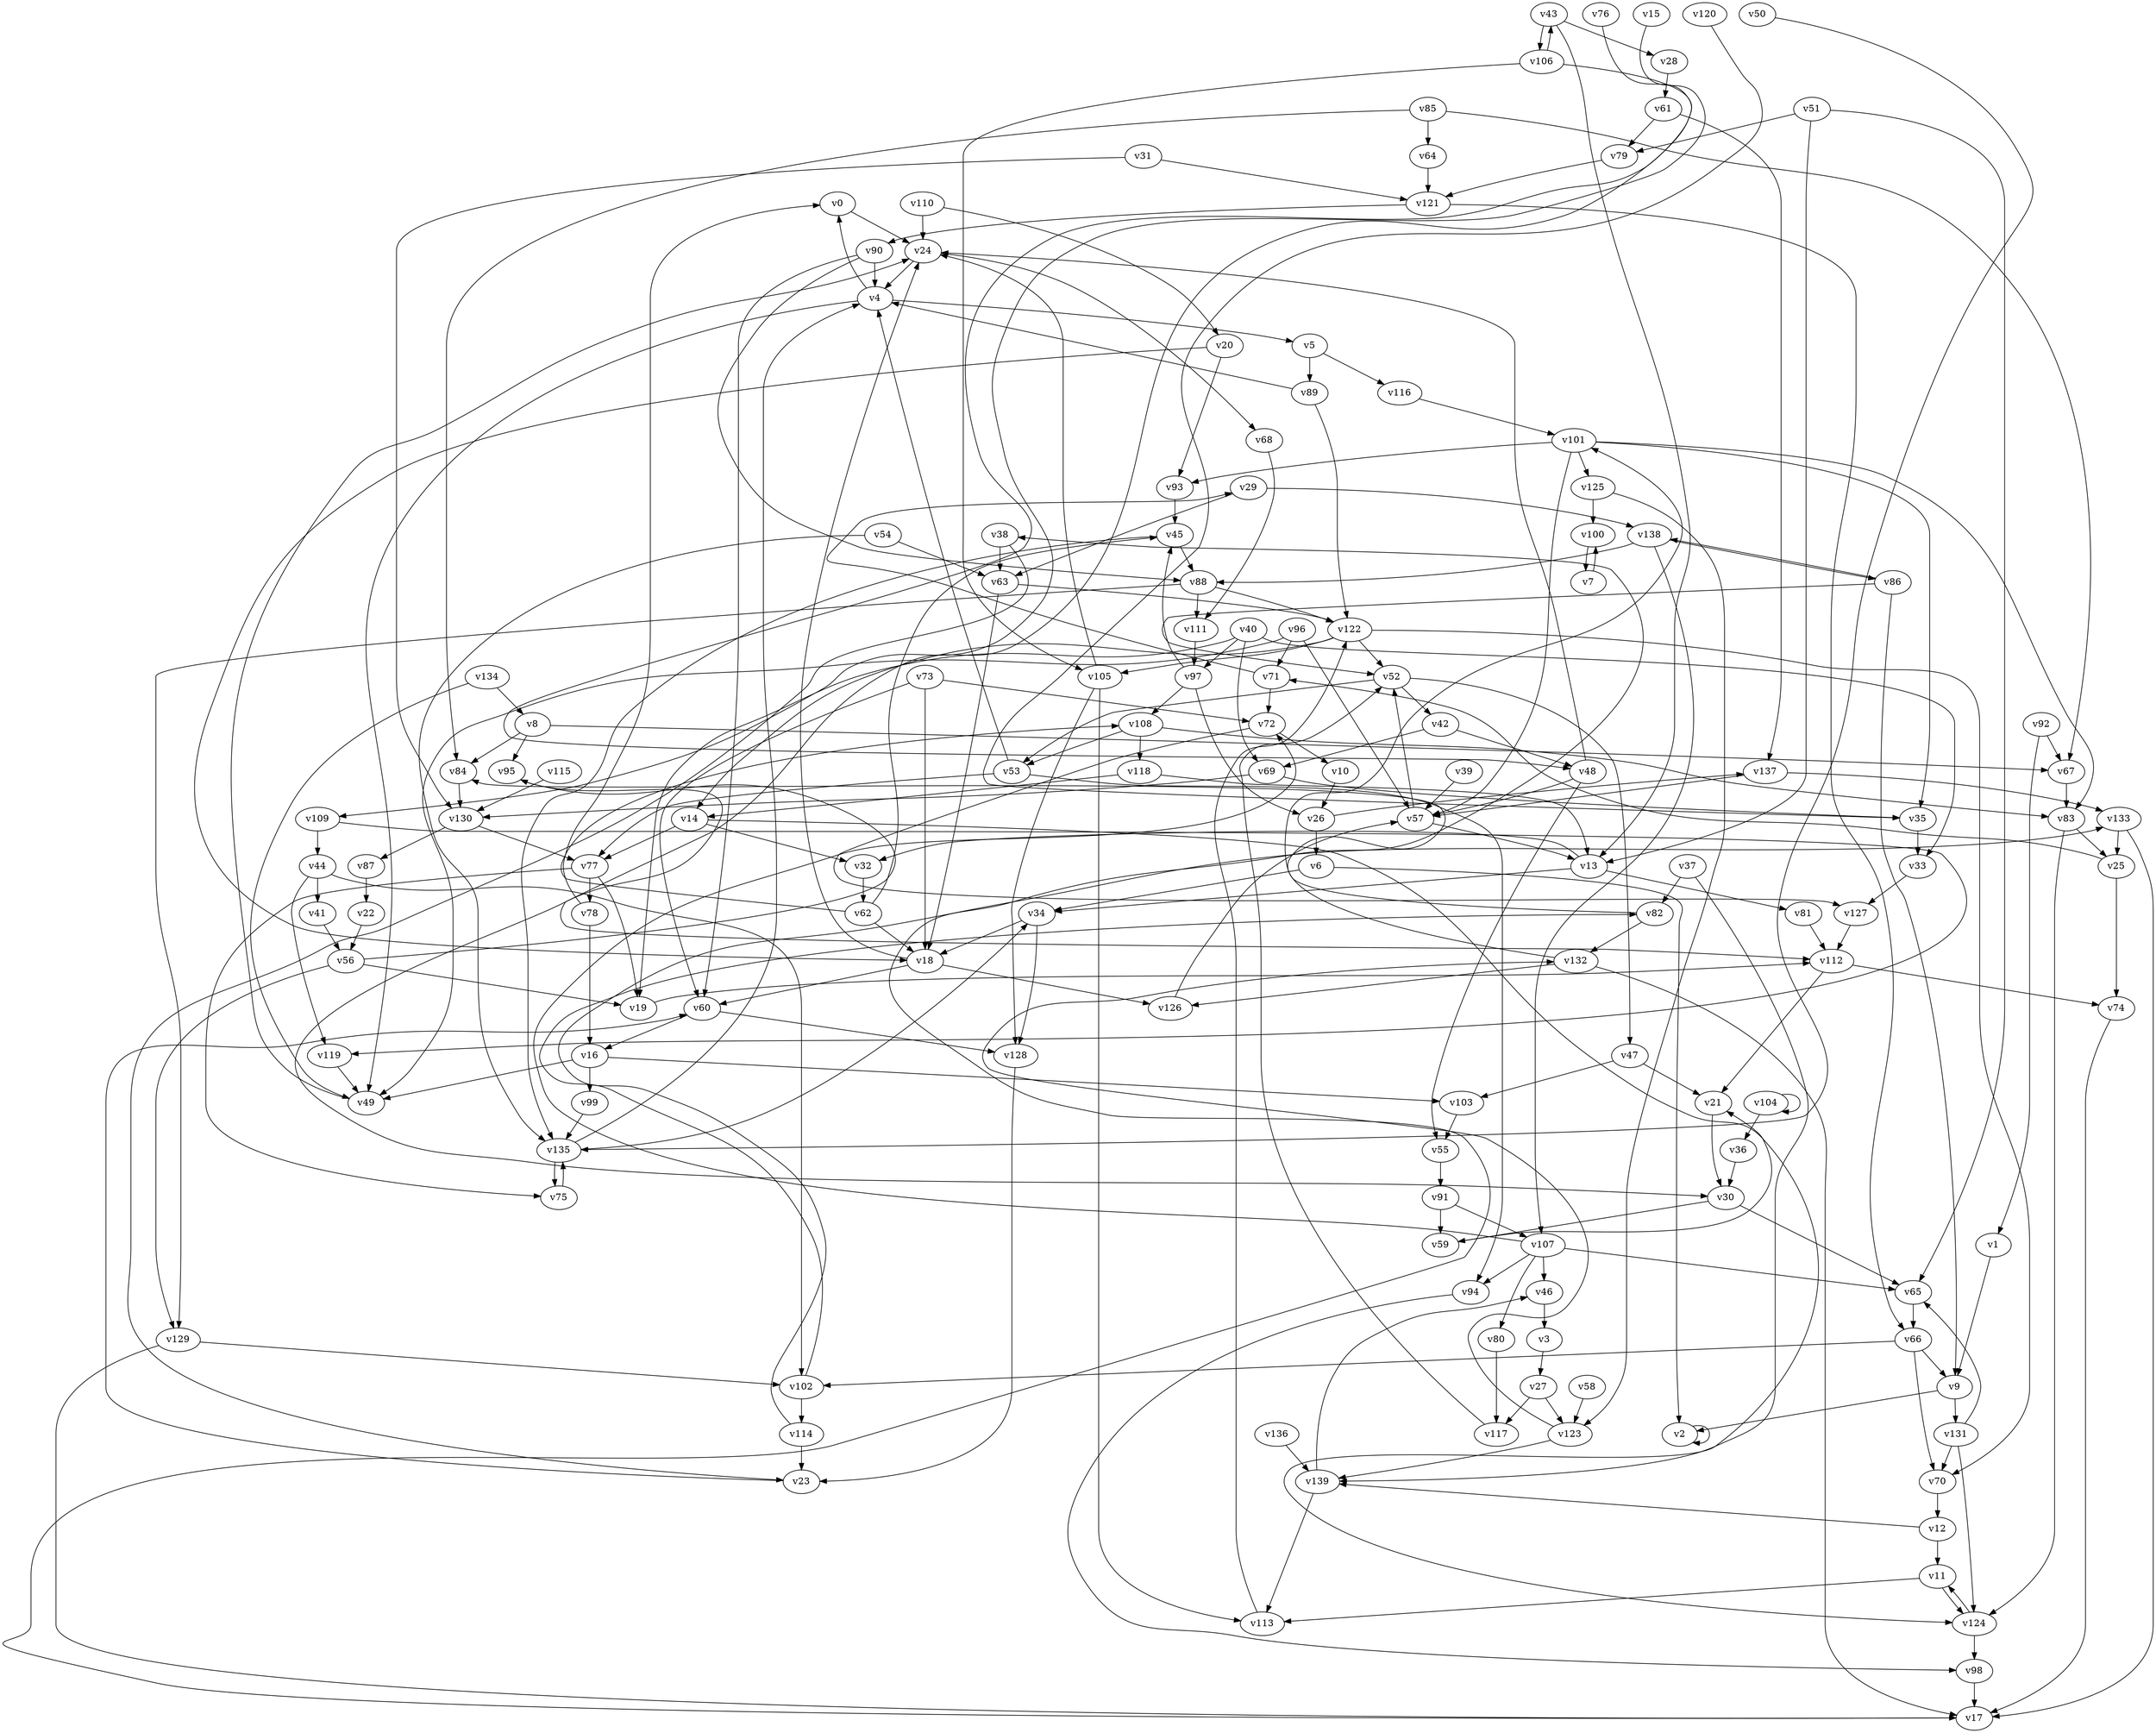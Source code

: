 // Benchmark game 204 - 140 vertices
// time_bound: 13
// targets: v92
digraph G {
    v0 [name="v0", player=0];
    v1 [name="v1", player=1];
    v2 [name="v2", player=0];
    v3 [name="v3", player=1];
    v4 [name="v4", player=0];
    v5 [name="v5", player=0];
    v6 [name="v6", player=0];
    v7 [name="v7", player=0];
    v8 [name="v8", player=0];
    v9 [name="v9", player=0];
    v10 [name="v10", player=0];
    v11 [name="v11", player=1];
    v12 [name="v12", player=1];
    v13 [name="v13", player=0];
    v14 [name="v14", player=1];
    v15 [name="v15", player=1];
    v16 [name="v16", player=1];
    v17 [name="v17", player=0];
    v18 [name="v18", player=0];
    v19 [name="v19", player=1];
    v20 [name="v20", player=1];
    v21 [name="v21", player=1];
    v22 [name="v22", player=0];
    v23 [name="v23", player=1];
    v24 [name="v24", player=0];
    v25 [name="v25", player=0];
    v26 [name="v26", player=1];
    v27 [name="v27", player=1];
    v28 [name="v28", player=0];
    v29 [name="v29", player=1];
    v30 [name="v30", player=0];
    v31 [name="v31", player=0];
    v32 [name="v32", player=0];
    v33 [name="v33", player=1];
    v34 [name="v34", player=1];
    v35 [name="v35", player=0];
    v36 [name="v36", player=1];
    v37 [name="v37", player=0];
    v38 [name="v38", player=1];
    v39 [name="v39", player=0];
    v40 [name="v40", player=0];
    v41 [name="v41", player=0];
    v42 [name="v42", player=0];
    v43 [name="v43", player=0];
    v44 [name="v44", player=0];
    v45 [name="v45", player=1];
    v46 [name="v46", player=1];
    v47 [name="v47", player=1];
    v48 [name="v48", player=0];
    v49 [name="v49", player=0];
    v50 [name="v50", player=0];
    v51 [name="v51", player=1];
    v52 [name="v52", player=0];
    v53 [name="v53", player=0];
    v54 [name="v54", player=1];
    v55 [name="v55", player=1];
    v56 [name="v56", player=0];
    v57 [name="v57", player=0];
    v58 [name="v58", player=0];
    v59 [name="v59", player=1];
    v60 [name="v60", player=1];
    v61 [name="v61", player=0];
    v62 [name="v62", player=1];
    v63 [name="v63", player=1];
    v64 [name="v64", player=1];
    v65 [name="v65", player=0];
    v66 [name="v66", player=1];
    v67 [name="v67", player=1];
    v68 [name="v68", player=1];
    v69 [name="v69", player=0];
    v70 [name="v70", player=1];
    v71 [name="v71", player=0];
    v72 [name="v72", player=1];
    v73 [name="v73", player=0];
    v74 [name="v74", player=0];
    v75 [name="v75", player=1];
    v76 [name="v76", player=0];
    v77 [name="v77", player=0];
    v78 [name="v78", player=0];
    v79 [name="v79", player=0];
    v80 [name="v80", player=0];
    v81 [name="v81", player=0];
    v82 [name="v82", player=0];
    v83 [name="v83", player=1];
    v84 [name="v84", player=1];
    v85 [name="v85", player=1];
    v86 [name="v86", player=0];
    v87 [name="v87", player=1];
    v88 [name="v88", player=0];
    v89 [name="v89", player=0];
    v90 [name="v90", player=0];
    v91 [name="v91", player=1];
    v92 [name="v92", player=0, target=1];
    v93 [name="v93", player=1];
    v94 [name="v94", player=1];
    v95 [name="v95", player=1];
    v96 [name="v96", player=0];
    v97 [name="v97", player=0];
    v98 [name="v98", player=1];
    v99 [name="v99", player=0];
    v100 [name="v100", player=0];
    v101 [name="v101", player=1];
    v102 [name="v102", player=0];
    v103 [name="v103", player=1];
    v104 [name="v104", player=1];
    v105 [name="v105", player=0];
    v106 [name="v106", player=0];
    v107 [name="v107", player=0];
    v108 [name="v108", player=1];
    v109 [name="v109", player=1];
    v110 [name="v110", player=1];
    v111 [name="v111", player=0];
    v112 [name="v112", player=1];
    v113 [name="v113", player=0];
    v114 [name="v114", player=1];
    v115 [name="v115", player=1];
    v116 [name="v116", player=0];
    v117 [name="v117", player=0];
    v118 [name="v118", player=0];
    v119 [name="v119", player=0];
    v120 [name="v120", player=0];
    v121 [name="v121", player=0];
    v122 [name="v122", player=0];
    v123 [name="v123", player=0];
    v124 [name="v124", player=0];
    v125 [name="v125", player=1];
    v126 [name="v126", player=1];
    v127 [name="v127", player=0];
    v128 [name="v128", player=0];
    v129 [name="v129", player=0];
    v130 [name="v130", player=0];
    v131 [name="v131", player=1];
    v132 [name="v132", player=0];
    v133 [name="v133", player=1];
    v134 [name="v134", player=0];
    v135 [name="v135", player=0];
    v136 [name="v136", player=0];
    v137 [name="v137", player=1];
    v138 [name="v138", player=0];
    v139 [name="v139", player=1];

    v0 -> v24;
    v1 -> v9;
    v2 -> v2;
    v3 -> v27;
    v4 -> v5;
    v5 -> v89;
    v6 -> v34;
    v7 -> v100 [constraint="t >= 3"];
    v8 -> v67;
    v9 -> v2;
    v10 -> v26;
    v11 -> v124;
    v12 -> v139 [constraint="t >= 5"];
    v13 -> v32 [constraint="t < 10"];
    v14 -> v124 [constraint="t mod 2 == 0"];
    v15 -> v109 [constraint="t < 7"];
    v16 -> v99;
    v17 -> v38 [constraint="t >= 4"];
    v18 -> v126;
    v19 -> v112 [constraint="t mod 5 == 3"];
    v20 -> v18 [constraint="t mod 2 == 0"];
    v21 -> v30;
    v22 -> v56;
    v23 -> v60;
    v24 -> v68;
    v25 -> v71 [constraint="t < 7"];
    v26 -> v137 [constraint="t < 6"];
    v27 -> v123;
    v28 -> v61;
    v29 -> v63;
    v30 -> v59;
    v31 -> v130;
    v32 -> v62;
    v33 -> v127;
    v34 -> v128;
    v35 -> v33;
    v36 -> v30;
    v37 -> v139;
    v38 -> v23 [constraint="t mod 4 == 2"];
    v39 -> v57;
    v40 -> v69;
    v41 -> v56;
    v42 -> v69;
    v43 -> v13;
    v44 -> v119;
    v45 -> v88;
    v46 -> v3;
    v47 -> v21;
    v48 -> v24;
    v49 -> v24;
    v50 -> v135 [constraint="t < 13"];
    v51 -> v65;
    v52 -> v42;
    v53 -> v77;
    v54 -> v135;
    v55 -> v91;
    v56 -> v95 [constraint="t >= 2"];
    v57 -> v52;
    v58 -> v123;
    v59 -> v21 [constraint="t < 15"];
    v60 -> v16;
    v61 -> v79;
    v62 -> v108 [constraint="t >= 5"];
    v63 -> v18;
    v64 -> v121;
    v65 -> v66;
    v66 -> v70;
    v67 -> v83;
    v68 -> v111;
    v69 -> v35;
    v70 -> v12;
    v71 -> v29 [constraint="t >= 3"];
    v72 -> v127 [constraint="t mod 3 == 1"];
    v73 -> v72;
    v74 -> v17;
    v75 -> v135;
    v76 -> v48 [constraint="t mod 4 == 3"];
    v77 -> v78;
    v78 -> v16;
    v79 -> v121;
    v80 -> v117;
    v81 -> v112;
    v82 -> v101 [constraint="t mod 2 == 1"];
    v83 -> v25;
    v84 -> v130;
    v85 -> v67;
    v86 -> v52 [constraint="t mod 5 == 2"];
    v87 -> v22;
    v88 -> v122;
    v89 -> v4;
    v90 -> v88 [constraint="t >= 2"];
    v91 -> v59;
    v92 -> v1;
    v93 -> v45;
    v94 -> v98 [constraint="t < 6"];
    v95 -> v30 [constraint="t mod 4 == 2"];
    v96 -> v49;
    v97 -> v45;
    v98 -> v17;
    v99 -> v135;
    v100 -> v7;
    v101 -> v83;
    v102 -> v82 [constraint="t >= 1"];
    v103 -> v55;
    v104 -> v36;
    v105 -> v128;
    v106 -> v112 [constraint="t mod 3 == 0"];
    v107 -> v72 [constraint="t < 8"];
    v108 -> v83 [constraint="t < 6"];
    v109 -> v119 [constraint="t >= 1"];
    v110 -> v20;
    v111 -> v97;
    v112 -> v74;
    v113 -> v122;
    v114 -> v133 [constraint="t mod 5 == 2"];
    v115 -> v130;
    v116 -> v101;
    v117 -> v52;
    v118 -> v14;
    v119 -> v49;
    v120 -> v35 [constraint="t mod 3 == 1"];
    v121 -> v66;
    v122 -> v14 [constraint="t >= 3"];
    v123 -> v132 [constraint="t >= 1"];
    v124 -> v11 [constraint="t < 11"];
    v125 -> v123;
    v126 -> v57;
    v127 -> v112;
    v128 -> v23;
    v129 -> v17;
    v130 -> v87;
    v131 -> v70;
    v132 -> v84 [constraint="t >= 5"];
    v133 -> v17;
    v134 -> v8;
    v135 -> v34;
    v136 -> v139;
    v137 -> v133;
    v138 -> v86;
    v139 -> v113;
    v51 -> v79;
    v62 -> v18;
    v44 -> v41;
    v12 -> v11;
    v122 -> v52;
    v63 -> v122;
    v86 -> v9;
    v101 -> v125;
    v108 -> v118;
    v138 -> v88;
    v114 -> v23;
    v135 -> v75;
    v66 -> v9;
    v44 -> v102;
    v71 -> v72;
    v52 -> v53;
    v11 -> v113;
    v40 -> v97;
    v96 -> v57;
    v5 -> v116;
    v66 -> v102;
    v8 -> v95;
    v43 -> v28;
    v13 -> v34;
    v27 -> v117;
    v130 -> v77;
    v118 -> v13;
    v9 -> v131;
    v132 -> v126;
    v105 -> v113;
    v60 -> v128;
    v31 -> v121;
    v123 -> v139;
    v25 -> v74;
    v97 -> v108;
    v97 -> v26;
    v106 -> v105;
    v29 -> v138;
    v121 -> v90;
    v77 -> v75;
    v53 -> v94;
    v54 -> v63;
    v16 -> v49;
    v104 -> v104;
    v56 -> v129;
    v24 -> v4;
    v131 -> v124;
    v73 -> v60;
    v69 -> v130;
    v86 -> v138;
    v20 -> v93;
    v34 -> v18;
    v125 -> v100;
    v4 -> v0;
    v47 -> v103;
    v57 -> v13;
    v13 -> v81;
    v96 -> v71;
    v14 -> v32;
    v62 -> v45;
    v132 -> v17;
    v30 -> v65;
    v102 -> v114;
    v107 -> v65;
    v124 -> v98;
    v85 -> v84;
    v61 -> v137;
    v56 -> v19;
    v40 -> v33;
    v92 -> v67;
    v131 -> v65;
    v101 -> v93;
    v42 -> v48;
    v18 -> v60;
    v107 -> v46;
    v133 -> v25;
    v73 -> v18;
    v90 -> v60;
    v16 -> v103;
    v53 -> v4;
    v122 -> v105;
    v18 -> v24;
    v82 -> v132;
    v109 -> v44;
    v88 -> v129;
    v51 -> v13;
    v129 -> v102;
    v88 -> v111;
    v48 -> v55;
    v90 -> v4;
    v77 -> v19;
    v85 -> v64;
    v101 -> v57;
    v110 -> v24;
    v135 -> v4;
    v37 -> v82;
    v139 -> v46;
    v83 -> v124;
    v40 -> v19;
    v43 -> v106;
    v52 -> v47;
    v112 -> v21;
    v8 -> v84;
    v14 -> v77;
    v38 -> v63;
    v91 -> v107;
    v89 -> v122;
    v106 -> v43;
    v72 -> v10;
    v108 -> v53;
    v107 -> v80;
    v4 -> v49;
    v6 -> v2;
    v45 -> v135;
    v26 -> v6;
    v101 -> v35;
    v48 -> v57;
    v134 -> v49;
    v137 -> v57;
    v138 -> v107;
    v105 -> v24;
    v122 -> v70;
    v78 -> v0;
    v107 -> v94;
}

